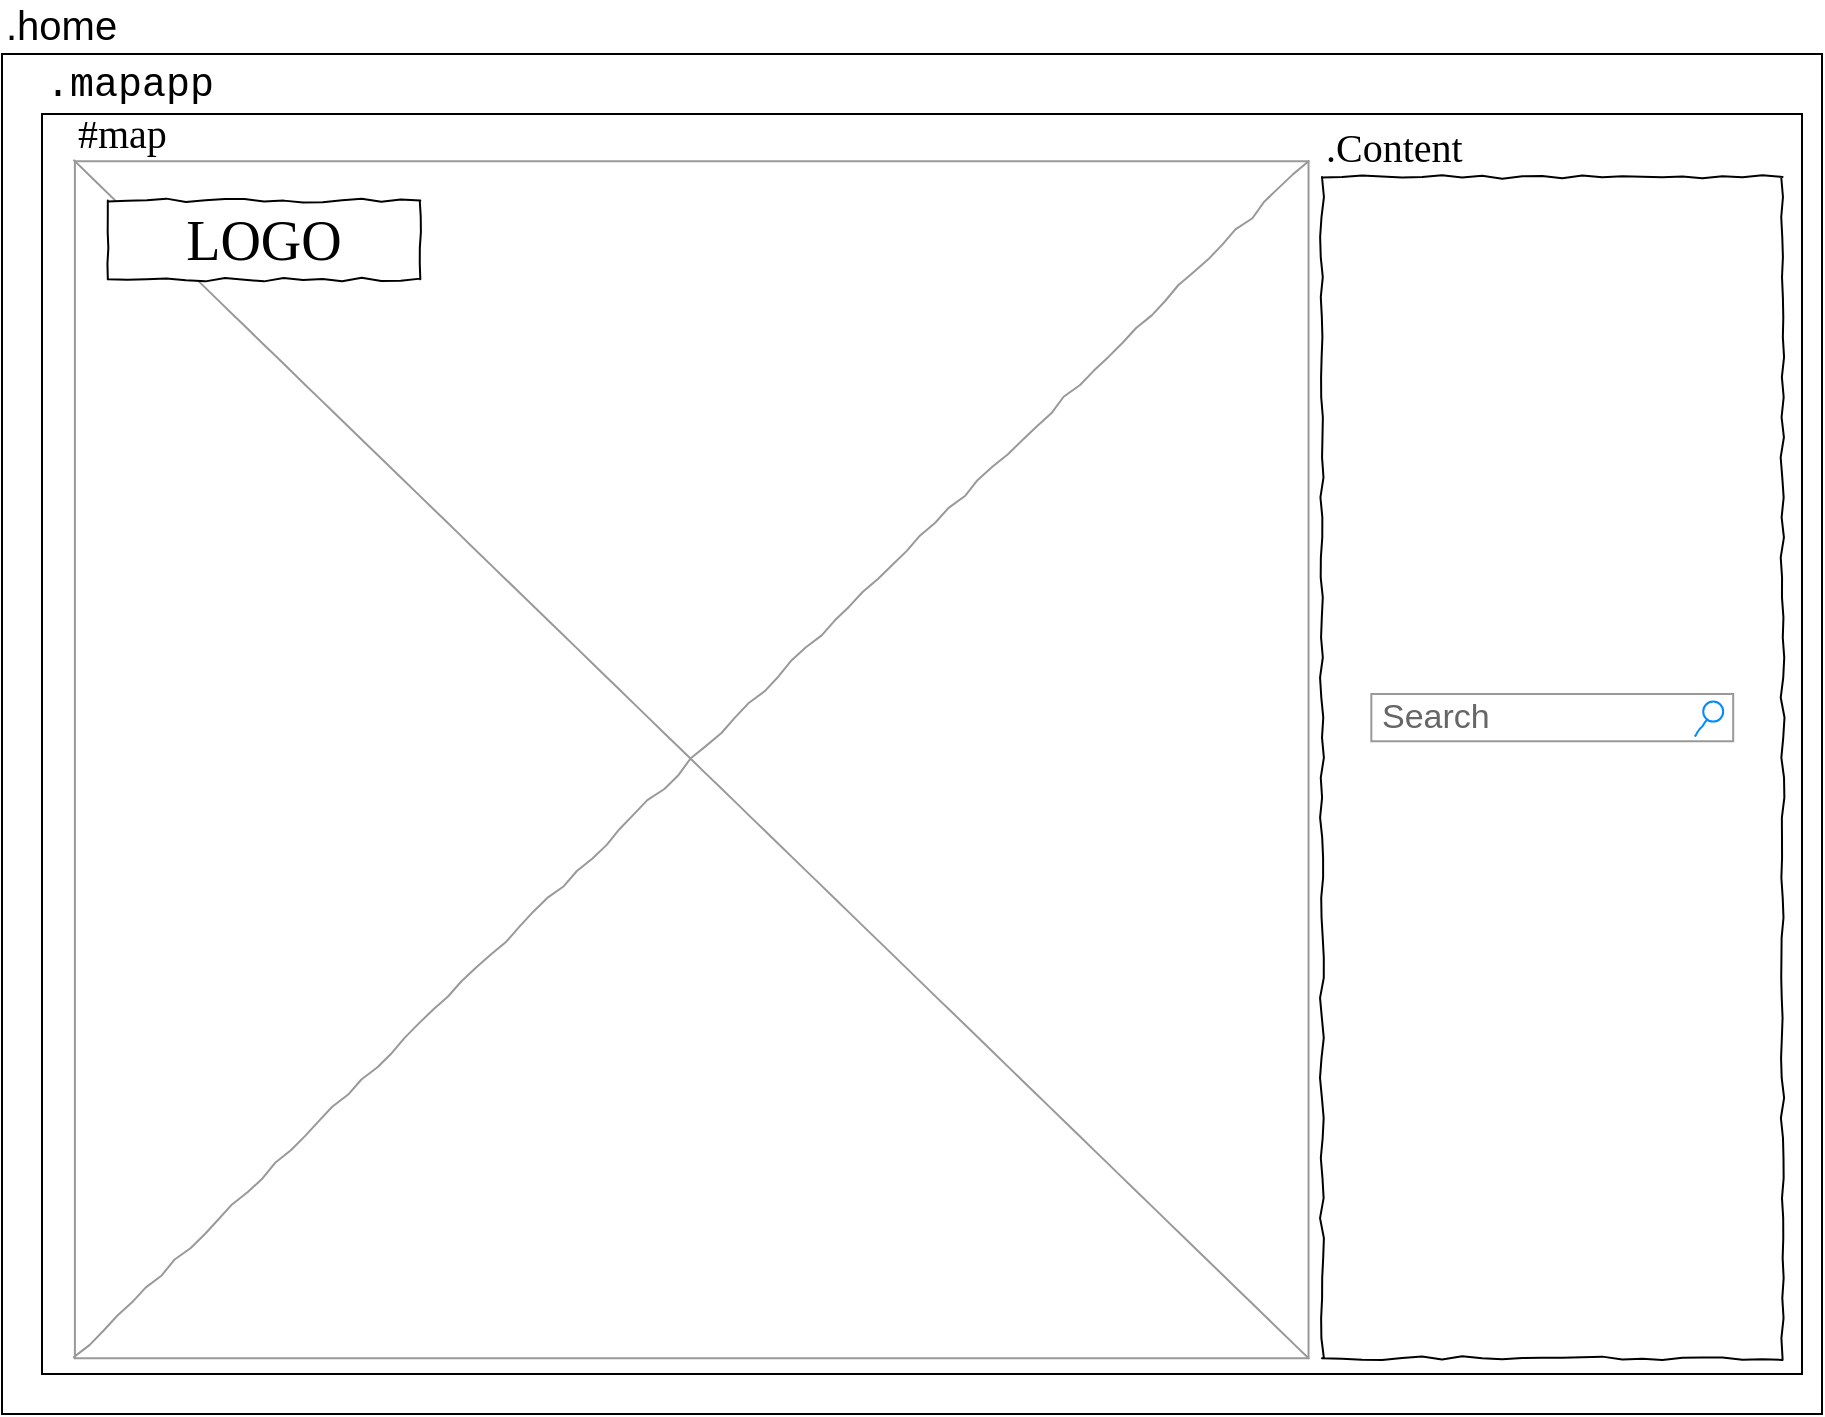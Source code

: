 <mxfile version="24.7.5">
  <diagram name="Page-1" id="03018318-947c-dd8e-b7a3-06fadd420f32">
    <mxGraphModel dx="1368" dy="843" grid="1" gridSize="10" guides="1" tooltips="1" connect="1" arrows="1" fold="1" page="1" pageScale="1" pageWidth="1100" pageHeight="850" background="#ffffff" math="0" shadow="0">
      <root>
        <mxCell id="0" />
        <mxCell id="1" parent="0" />
        <mxCell id="0dOeJm9CYNNUfiJuqzpY-3" value=".home" style="rounded=0;whiteSpace=wrap;html=1;fontSize=20;align=left;labelPosition=center;verticalLabelPosition=top;verticalAlign=bottom;" vertex="1" parent="1">
          <mxGeometry x="70" y="120" width="910" height="680" as="geometry" />
        </mxCell>
        <mxCell id="0dOeJm9CYNNUfiJuqzpY-1" value=".mapapp" style="whiteSpace=wrap;html=1;fontSize=20;horizontal=1;fontFamily=Courier New;labelPosition=center;verticalLabelPosition=top;align=left;verticalAlign=bottom;" vertex="1" parent="1">
          <mxGeometry x="90" y="150" width="880" height="630" as="geometry" />
        </mxCell>
        <mxCell id="677b7b8949515195-16" value="#map" style="verticalLabelPosition=top;shadow=0;dashed=0;align=left;html=1;verticalAlign=bottom;strokeWidth=1;shape=mxgraph.mockup.graphics.simpleIcon;strokeColor=#999999;rounded=0;labelBackgroundColor=none;fontFamily=Verdana;fontSize=20;fontColor=#000000;comic=1;labelPosition=center;" parent="1" vertex="1">
          <mxGeometry x="106.449" y="173.625" width="616.822" height="598.5" as="geometry" />
        </mxCell>
        <mxCell id="677b7b8949515195-2" value="LOGO" style="whiteSpace=wrap;html=1;rounded=0;shadow=0;labelBackgroundColor=none;strokeWidth=1;fontFamily=Verdana;fontSize=28;align=center;comic=1;" parent="1" vertex="1">
          <mxGeometry x="122.897" y="193.312" width="156.262" height="39.375" as="geometry" />
        </mxCell>
        <mxCell id="677b7b8949515195-25" value=".Content" style="whiteSpace=wrap;html=1;rounded=0;shadow=0;labelBackgroundColor=none;strokeWidth=1;fillColor=none;fontFamily=Verdana;fontSize=20;align=left;comic=1;labelPosition=center;verticalLabelPosition=top;verticalAlign=bottom;" parent="1" vertex="1">
          <mxGeometry x="729.995" y="181.495" width="230.28" height="590.625" as="geometry" />
        </mxCell>
        <mxCell id="677b7b8949515195-3" value="Search" style="strokeWidth=1;shadow=0;dashed=0;align=center;html=1;shape=mxgraph.mockup.forms.searchBox;strokeColor=#999999;mainText=;strokeColor2=#008cff;fontColor=#666666;fontSize=17;align=left;spacingLeft=3;rounded=0;labelBackgroundColor=none;comic=1;" parent="1" vertex="1">
          <mxGeometry x="754.667" y="439.998" width="180.935" height="23.625" as="geometry" />
        </mxCell>
      </root>
    </mxGraphModel>
  </diagram>
</mxfile>
